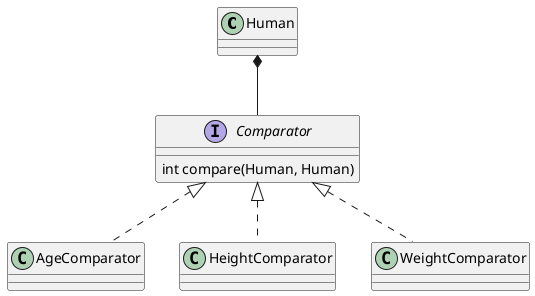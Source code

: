 @startuml Strategy.Human.Class

Human *-- Comparator

interface Comparator {
    int compare(Human, Human)
}

class AgeComparator implements Comparator
class HeightComparator implements Comparator
class WeightComparator implements Comparator

class Human {
}

@enduml